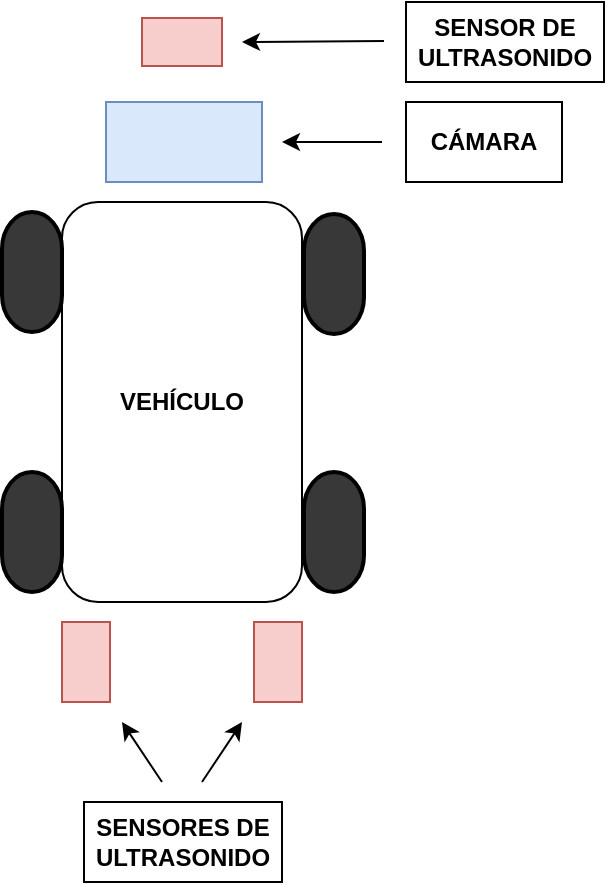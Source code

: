 <mxfile version="24.6.4" type="github">
  <diagram name="Página-1" id="89QGRrR2D6Izreq9-5I8">
    <mxGraphModel dx="1050" dy="557" grid="1" gridSize="10" guides="1" tooltips="1" connect="1" arrows="1" fold="1" page="1" pageScale="1" pageWidth="827" pageHeight="1169" math="0" shadow="0">
      <root>
        <mxCell id="0" />
        <mxCell id="1" parent="0" />
        <mxCell id="9Up1UgI-R_8WNiXEYDOR-1" value="&lt;b&gt;VEHÍCULO&lt;/b&gt;" style="rounded=1;whiteSpace=wrap;html=1;" parent="1" vertex="1">
          <mxGeometry x="360" y="200" width="120" height="200" as="geometry" />
        </mxCell>
        <mxCell id="9Up1UgI-R_8WNiXEYDOR-2" value="" style="strokeWidth=2;html=1;shape=mxgraph.flowchart.terminator;whiteSpace=wrap;rotation=90;fillColor=#383838;" parent="1" vertex="1">
          <mxGeometry x="315" y="220" width="60" height="30" as="geometry" />
        </mxCell>
        <mxCell id="9Up1UgI-R_8WNiXEYDOR-3" value="" style="strokeWidth=2;html=1;shape=mxgraph.flowchart.terminator;whiteSpace=wrap;rotation=90;fillColor=#383838;" parent="1" vertex="1">
          <mxGeometry x="315" y="350" width="60" height="30" as="geometry" />
        </mxCell>
        <mxCell id="9Up1UgI-R_8WNiXEYDOR-4" value="" style="strokeWidth=2;html=1;shape=mxgraph.flowchart.terminator;whiteSpace=wrap;rotation=90;fillColor=#383838;" parent="1" vertex="1">
          <mxGeometry x="466" y="221" width="60" height="30" as="geometry" />
        </mxCell>
        <mxCell id="9Up1UgI-R_8WNiXEYDOR-5" value="" style="strokeWidth=2;html=1;shape=mxgraph.flowchart.terminator;whiteSpace=wrap;rotation=90;fillColor=#383838;" parent="1" vertex="1">
          <mxGeometry x="466" y="350" width="60" height="30" as="geometry" />
        </mxCell>
        <mxCell id="9Up1UgI-R_8WNiXEYDOR-6" value="" style="rounded=0;whiteSpace=wrap;html=1;fillColor=#dae8fc;strokeColor=#6c8ebf;" parent="1" vertex="1">
          <mxGeometry x="382" y="150" width="78" height="40" as="geometry" />
        </mxCell>
        <mxCell id="9Up1UgI-R_8WNiXEYDOR-7" value="" style="rounded=0;whiteSpace=wrap;html=1;fillColor=#f8cecc;strokeColor=#b85450;" parent="1" vertex="1">
          <mxGeometry x="360" y="410" width="24" height="40" as="geometry" />
        </mxCell>
        <mxCell id="9Up1UgI-R_8WNiXEYDOR-8" value="" style="rounded=0;whiteSpace=wrap;html=1;fillColor=#f8cecc;strokeColor=#b85450;" parent="1" vertex="1">
          <mxGeometry x="456" y="410" width="24" height="40" as="geometry" />
        </mxCell>
        <mxCell id="9Up1UgI-R_8WNiXEYDOR-9" value="SENSORES DE ULTRASONIDO" style="rounded=0;whiteSpace=wrap;html=1;fontStyle=1" parent="1" vertex="1">
          <mxGeometry x="371" y="500" width="99" height="40" as="geometry" />
        </mxCell>
        <mxCell id="9Up1UgI-R_8WNiXEYDOR-10" value="&lt;b&gt;CÁMARA&lt;/b&gt;" style="rounded=0;whiteSpace=wrap;html=1;" parent="1" vertex="1">
          <mxGeometry x="532" y="150" width="78" height="40" as="geometry" />
        </mxCell>
        <mxCell id="9Up1UgI-R_8WNiXEYDOR-11" value="" style="endArrow=classic;html=1;rounded=0;" parent="1" edge="1">
          <mxGeometry width="50" height="50" relative="1" as="geometry">
            <mxPoint x="430" y="490" as="sourcePoint" />
            <mxPoint x="450" y="460" as="targetPoint" />
          </mxGeometry>
        </mxCell>
        <mxCell id="9Up1UgI-R_8WNiXEYDOR-12" value="" style="endArrow=classic;html=1;rounded=0;" parent="1" edge="1">
          <mxGeometry width="50" height="50" relative="1" as="geometry">
            <mxPoint x="410" y="490" as="sourcePoint" />
            <mxPoint x="390" y="460" as="targetPoint" />
          </mxGeometry>
        </mxCell>
        <mxCell id="9Up1UgI-R_8WNiXEYDOR-14" value="" style="endArrow=classic;html=1;rounded=0;" parent="1" edge="1">
          <mxGeometry width="50" height="50" relative="1" as="geometry">
            <mxPoint x="520" y="170" as="sourcePoint" />
            <mxPoint x="470" y="170" as="targetPoint" />
          </mxGeometry>
        </mxCell>
        <mxCell id="_aKmSkpjsozRwSnuDIwv-1" value="" style="rounded=0;whiteSpace=wrap;html=1;fillColor=#f8cecc;strokeColor=#b85450;rotation=90;" vertex="1" parent="1">
          <mxGeometry x="408" y="100" width="24" height="40" as="geometry" />
        </mxCell>
        <mxCell id="_aKmSkpjsozRwSnuDIwv-2" value="SENSOR DE ULTRASONIDO" style="rounded=0;whiteSpace=wrap;html=1;fontStyle=1" vertex="1" parent="1">
          <mxGeometry x="532" y="100" width="99" height="40" as="geometry" />
        </mxCell>
        <mxCell id="_aKmSkpjsozRwSnuDIwv-3" value="" style="endArrow=classic;html=1;rounded=0;" edge="1" parent="1">
          <mxGeometry width="50" height="50" relative="1" as="geometry">
            <mxPoint x="521" y="119.5" as="sourcePoint" />
            <mxPoint x="450" y="120" as="targetPoint" />
          </mxGeometry>
        </mxCell>
      </root>
    </mxGraphModel>
  </diagram>
</mxfile>
